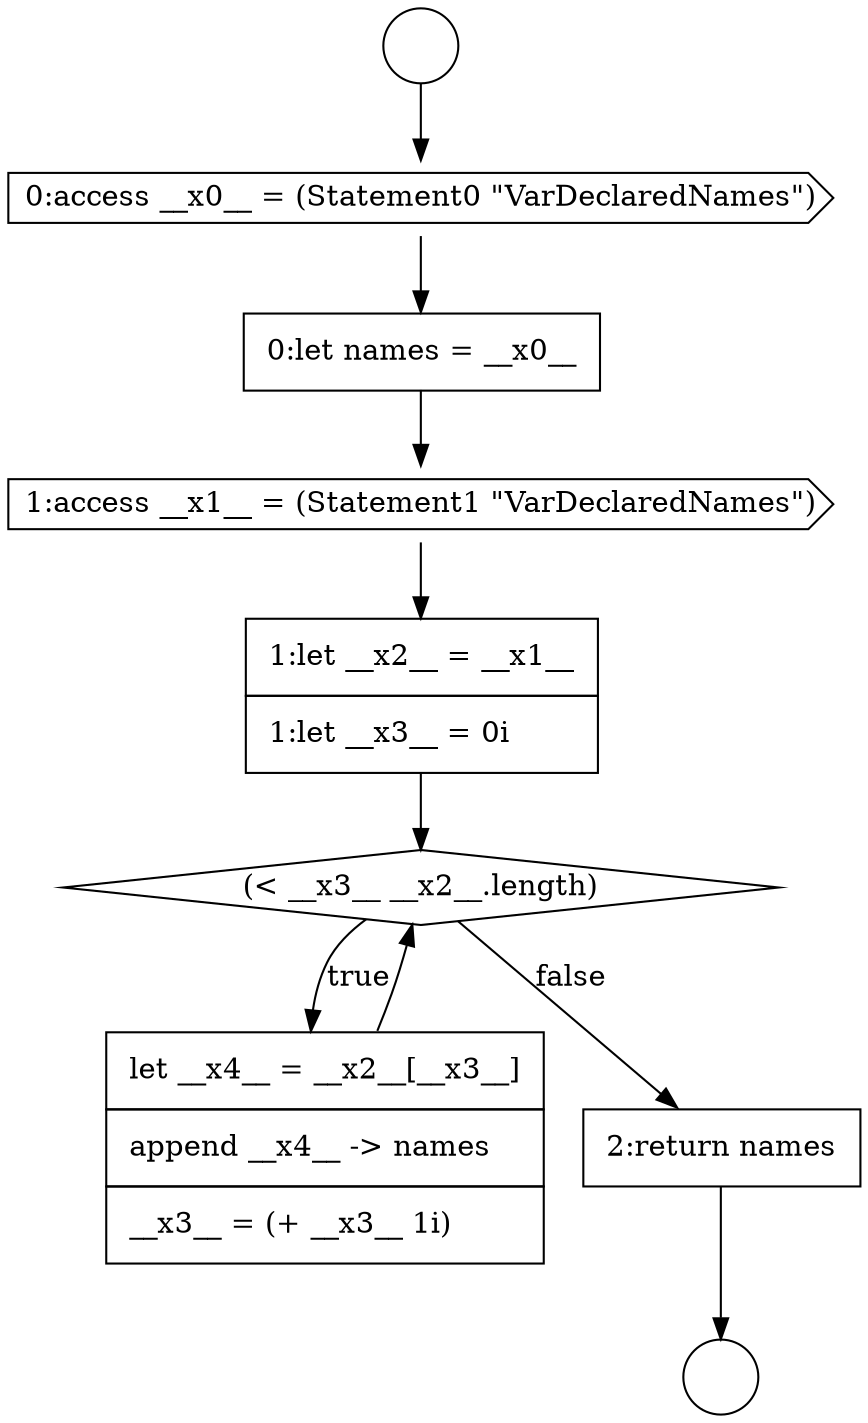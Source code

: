 digraph {
  node6149 [shape=none, margin=0, label=<<font color="black">
    <table border="0" cellborder="1" cellspacing="0" cellpadding="10">
      <tr><td align="left">1:let __x2__ = __x1__</td></tr>
      <tr><td align="left">1:let __x3__ = 0i</td></tr>
    </table>
  </font>> color="black" fillcolor="white" style=filled]
  node6148 [shape=cds, label=<<font color="black">1:access __x1__ = (Statement1 &quot;VarDeclaredNames&quot;)</font>> color="black" fillcolor="white" style=filled]
  node6152 [shape=none, margin=0, label=<<font color="black">
    <table border="0" cellborder="1" cellspacing="0" cellpadding="10">
      <tr><td align="left">2:return names</td></tr>
    </table>
  </font>> color="black" fillcolor="white" style=filled]
  node6151 [shape=none, margin=0, label=<<font color="black">
    <table border="0" cellborder="1" cellspacing="0" cellpadding="10">
      <tr><td align="left">let __x4__ = __x2__[__x3__]</td></tr>
      <tr><td align="left">append __x4__ -&gt; names</td></tr>
      <tr><td align="left">__x3__ = (+ __x3__ 1i)</td></tr>
    </table>
  </font>> color="black" fillcolor="white" style=filled]
  node6146 [shape=cds, label=<<font color="black">0:access __x0__ = (Statement0 &quot;VarDeclaredNames&quot;)</font>> color="black" fillcolor="white" style=filled]
  node6150 [shape=diamond, label=<<font color="black">(&lt; __x3__ __x2__.length)</font>> color="black" fillcolor="white" style=filled]
  node6145 [shape=circle label=" " color="black" fillcolor="white" style=filled]
  node6144 [shape=circle label=" " color="black" fillcolor="white" style=filled]
  node6147 [shape=none, margin=0, label=<<font color="black">
    <table border="0" cellborder="1" cellspacing="0" cellpadding="10">
      <tr><td align="left">0:let names = __x0__</td></tr>
    </table>
  </font>> color="black" fillcolor="white" style=filled]
  node6152 -> node6145 [ color="black"]
  node6146 -> node6147 [ color="black"]
  node6148 -> node6149 [ color="black"]
  node6144 -> node6146 [ color="black"]
  node6147 -> node6148 [ color="black"]
  node6150 -> node6151 [label=<<font color="black">true</font>> color="black"]
  node6150 -> node6152 [label=<<font color="black">false</font>> color="black"]
  node6149 -> node6150 [ color="black"]
  node6151 -> node6150 [ color="black"]
}
